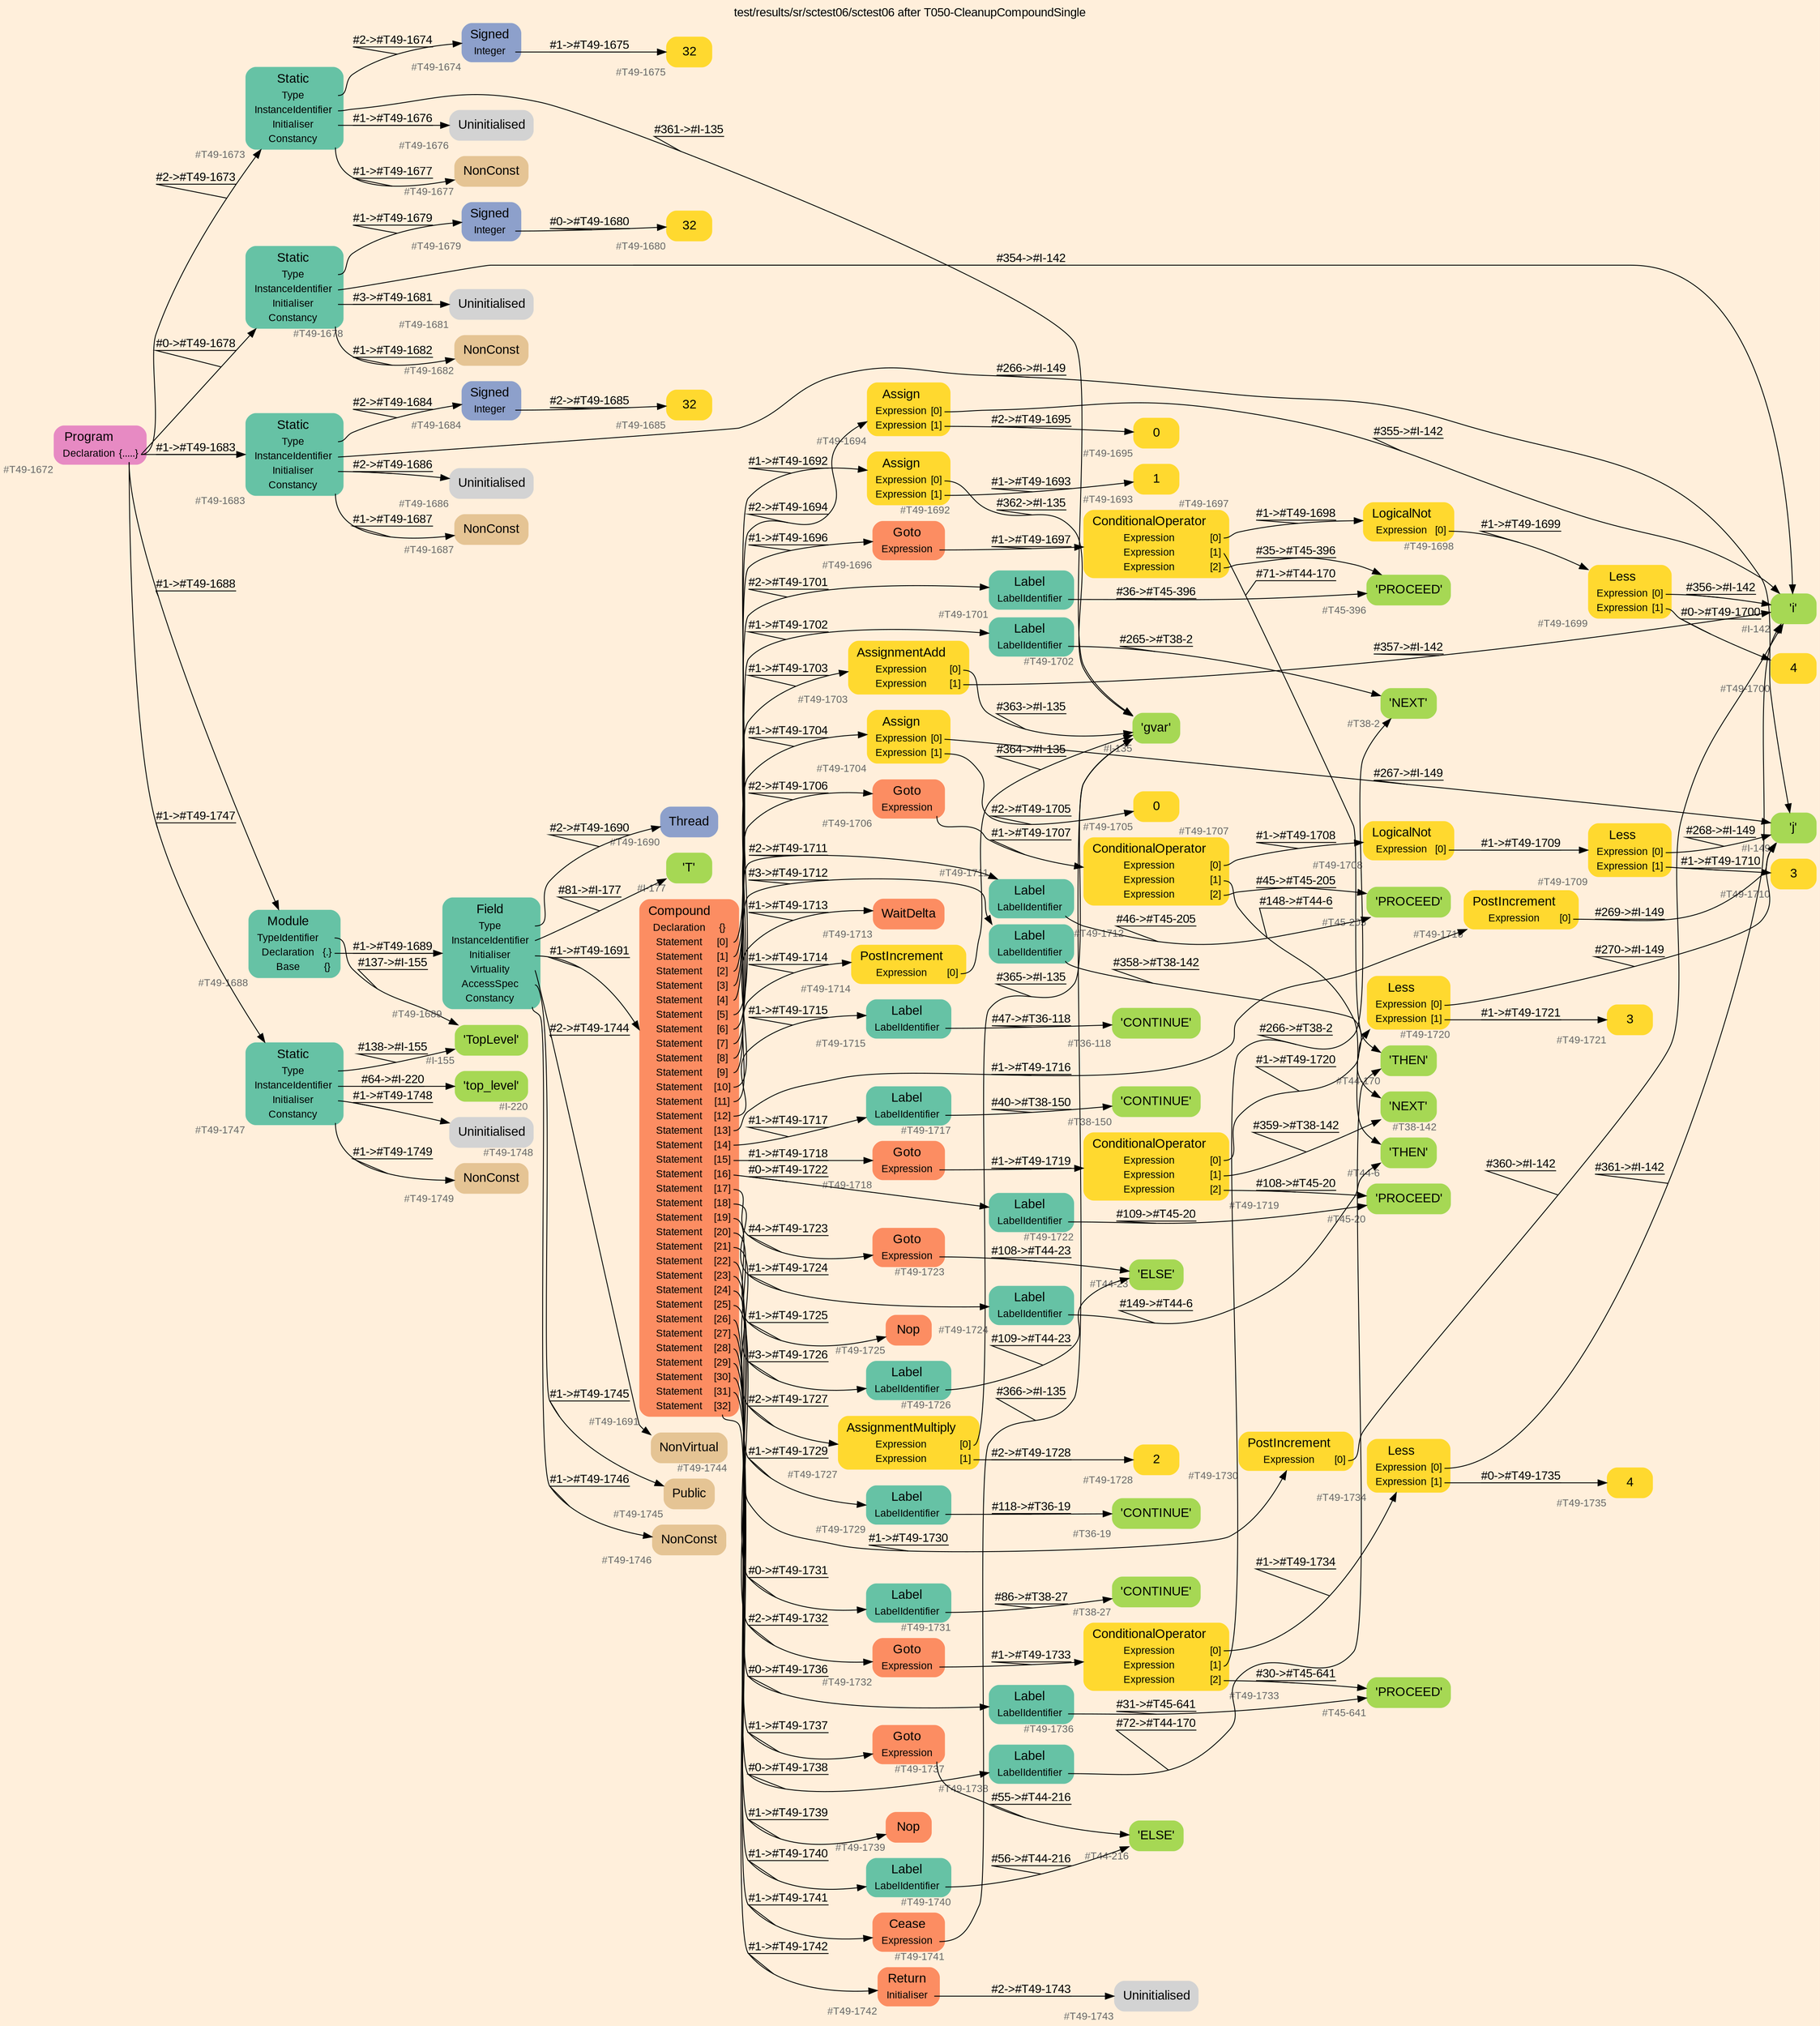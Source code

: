 digraph "test/results/sr/sctest06/sctest06 after T050-CleanupCompoundSingle" {
label = "test/results/sr/sctest06/sctest06 after T050-CleanupCompoundSingle"
labelloc = t
graph [
    rankdir = "LR"
    ranksep = 0.3
    bgcolor = antiquewhite1
    color = black
    fontcolor = black
    fontname = "Arial"
];
node [
    fontname = "Arial"
];
edge [
    fontname = "Arial"
];

// -------------------- node figure --------------------
// -------- block #T49-1672 ----------
"#T49-1672" [
    fillcolor = "/set28/4"
    xlabel = "#T49-1672"
    fontsize = "12"
    fontcolor = grey40
    shape = "plaintext"
    label = <<TABLE BORDER="0" CELLBORDER="0" CELLSPACING="0">
     <TR><TD><FONT COLOR="black" POINT-SIZE="15">Program</FONT></TD></TR>
     <TR><TD><FONT COLOR="black" POINT-SIZE="12">Declaration</FONT></TD><TD PORT="port0"><FONT COLOR="black" POINT-SIZE="12">{.....}</FONT></TD></TR>
    </TABLE>>
    style = "rounded,filled"
];

// -------- block #T49-1673 ----------
"#T49-1673" [
    fillcolor = "/set28/1"
    xlabel = "#T49-1673"
    fontsize = "12"
    fontcolor = grey40
    shape = "plaintext"
    label = <<TABLE BORDER="0" CELLBORDER="0" CELLSPACING="0">
     <TR><TD><FONT COLOR="black" POINT-SIZE="15">Static</FONT></TD></TR>
     <TR><TD><FONT COLOR="black" POINT-SIZE="12">Type</FONT></TD><TD PORT="port0"></TD></TR>
     <TR><TD><FONT COLOR="black" POINT-SIZE="12">InstanceIdentifier</FONT></TD><TD PORT="port1"></TD></TR>
     <TR><TD><FONT COLOR="black" POINT-SIZE="12">Initialiser</FONT></TD><TD PORT="port2"></TD></TR>
     <TR><TD><FONT COLOR="black" POINT-SIZE="12">Constancy</FONT></TD><TD PORT="port3"></TD></TR>
    </TABLE>>
    style = "rounded,filled"
];

// -------- block #T49-1674 ----------
"#T49-1674" [
    fillcolor = "/set28/3"
    xlabel = "#T49-1674"
    fontsize = "12"
    fontcolor = grey40
    shape = "plaintext"
    label = <<TABLE BORDER="0" CELLBORDER="0" CELLSPACING="0">
     <TR><TD><FONT COLOR="black" POINT-SIZE="15">Signed</FONT></TD></TR>
     <TR><TD><FONT COLOR="black" POINT-SIZE="12">Integer</FONT></TD><TD PORT="port0"></TD></TR>
    </TABLE>>
    style = "rounded,filled"
];

// -------- block #T49-1675 ----------
"#T49-1675" [
    fillcolor = "/set28/6"
    xlabel = "#T49-1675"
    fontsize = "12"
    fontcolor = grey40
    shape = "plaintext"
    label = <<TABLE BORDER="0" CELLBORDER="0" CELLSPACING="0">
     <TR><TD><FONT COLOR="black" POINT-SIZE="15">32</FONT></TD></TR>
    </TABLE>>
    style = "rounded,filled"
];

// -------- block #I-135 ----------
"#I-135" [
    fillcolor = "/set28/5"
    xlabel = "#I-135"
    fontsize = "12"
    fontcolor = grey40
    shape = "plaintext"
    label = <<TABLE BORDER="0" CELLBORDER="0" CELLSPACING="0">
     <TR><TD><FONT COLOR="black" POINT-SIZE="15">'gvar'</FONT></TD></TR>
    </TABLE>>
    style = "rounded,filled"
];

// -------- block #T49-1676 ----------
"#T49-1676" [
    xlabel = "#T49-1676"
    fontsize = "12"
    fontcolor = grey40
    shape = "plaintext"
    label = <<TABLE BORDER="0" CELLBORDER="0" CELLSPACING="0">
     <TR><TD><FONT COLOR="black" POINT-SIZE="15">Uninitialised</FONT></TD></TR>
    </TABLE>>
    style = "rounded,filled"
];

// -------- block #T49-1677 ----------
"#T49-1677" [
    fillcolor = "/set28/7"
    xlabel = "#T49-1677"
    fontsize = "12"
    fontcolor = grey40
    shape = "plaintext"
    label = <<TABLE BORDER="0" CELLBORDER="0" CELLSPACING="0">
     <TR><TD><FONT COLOR="black" POINT-SIZE="15">NonConst</FONT></TD></TR>
    </TABLE>>
    style = "rounded,filled"
];

// -------- block #T49-1678 ----------
"#T49-1678" [
    fillcolor = "/set28/1"
    xlabel = "#T49-1678"
    fontsize = "12"
    fontcolor = grey40
    shape = "plaintext"
    label = <<TABLE BORDER="0" CELLBORDER="0" CELLSPACING="0">
     <TR><TD><FONT COLOR="black" POINT-SIZE="15">Static</FONT></TD></TR>
     <TR><TD><FONT COLOR="black" POINT-SIZE="12">Type</FONT></TD><TD PORT="port0"></TD></TR>
     <TR><TD><FONT COLOR="black" POINT-SIZE="12">InstanceIdentifier</FONT></TD><TD PORT="port1"></TD></TR>
     <TR><TD><FONT COLOR="black" POINT-SIZE="12">Initialiser</FONT></TD><TD PORT="port2"></TD></TR>
     <TR><TD><FONT COLOR="black" POINT-SIZE="12">Constancy</FONT></TD><TD PORT="port3"></TD></TR>
    </TABLE>>
    style = "rounded,filled"
];

// -------- block #T49-1679 ----------
"#T49-1679" [
    fillcolor = "/set28/3"
    xlabel = "#T49-1679"
    fontsize = "12"
    fontcolor = grey40
    shape = "plaintext"
    label = <<TABLE BORDER="0" CELLBORDER="0" CELLSPACING="0">
     <TR><TD><FONT COLOR="black" POINT-SIZE="15">Signed</FONT></TD></TR>
     <TR><TD><FONT COLOR="black" POINT-SIZE="12">Integer</FONT></TD><TD PORT="port0"></TD></TR>
    </TABLE>>
    style = "rounded,filled"
];

// -------- block #T49-1680 ----------
"#T49-1680" [
    fillcolor = "/set28/6"
    xlabel = "#T49-1680"
    fontsize = "12"
    fontcolor = grey40
    shape = "plaintext"
    label = <<TABLE BORDER="0" CELLBORDER="0" CELLSPACING="0">
     <TR><TD><FONT COLOR="black" POINT-SIZE="15">32</FONT></TD></TR>
    </TABLE>>
    style = "rounded,filled"
];

// -------- block #I-142 ----------
"#I-142" [
    fillcolor = "/set28/5"
    xlabel = "#I-142"
    fontsize = "12"
    fontcolor = grey40
    shape = "plaintext"
    label = <<TABLE BORDER="0" CELLBORDER="0" CELLSPACING="0">
     <TR><TD><FONT COLOR="black" POINT-SIZE="15">'i'</FONT></TD></TR>
    </TABLE>>
    style = "rounded,filled"
];

// -------- block #T49-1681 ----------
"#T49-1681" [
    xlabel = "#T49-1681"
    fontsize = "12"
    fontcolor = grey40
    shape = "plaintext"
    label = <<TABLE BORDER="0" CELLBORDER="0" CELLSPACING="0">
     <TR><TD><FONT COLOR="black" POINT-SIZE="15">Uninitialised</FONT></TD></TR>
    </TABLE>>
    style = "rounded,filled"
];

// -------- block #T49-1682 ----------
"#T49-1682" [
    fillcolor = "/set28/7"
    xlabel = "#T49-1682"
    fontsize = "12"
    fontcolor = grey40
    shape = "plaintext"
    label = <<TABLE BORDER="0" CELLBORDER="0" CELLSPACING="0">
     <TR><TD><FONT COLOR="black" POINT-SIZE="15">NonConst</FONT></TD></TR>
    </TABLE>>
    style = "rounded,filled"
];

// -------- block #T49-1683 ----------
"#T49-1683" [
    fillcolor = "/set28/1"
    xlabel = "#T49-1683"
    fontsize = "12"
    fontcolor = grey40
    shape = "plaintext"
    label = <<TABLE BORDER="0" CELLBORDER="0" CELLSPACING="0">
     <TR><TD><FONT COLOR="black" POINT-SIZE="15">Static</FONT></TD></TR>
     <TR><TD><FONT COLOR="black" POINT-SIZE="12">Type</FONT></TD><TD PORT="port0"></TD></TR>
     <TR><TD><FONT COLOR="black" POINT-SIZE="12">InstanceIdentifier</FONT></TD><TD PORT="port1"></TD></TR>
     <TR><TD><FONT COLOR="black" POINT-SIZE="12">Initialiser</FONT></TD><TD PORT="port2"></TD></TR>
     <TR><TD><FONT COLOR="black" POINT-SIZE="12">Constancy</FONT></TD><TD PORT="port3"></TD></TR>
    </TABLE>>
    style = "rounded,filled"
];

// -------- block #T49-1684 ----------
"#T49-1684" [
    fillcolor = "/set28/3"
    xlabel = "#T49-1684"
    fontsize = "12"
    fontcolor = grey40
    shape = "plaintext"
    label = <<TABLE BORDER="0" CELLBORDER="0" CELLSPACING="0">
     <TR><TD><FONT COLOR="black" POINT-SIZE="15">Signed</FONT></TD></TR>
     <TR><TD><FONT COLOR="black" POINT-SIZE="12">Integer</FONT></TD><TD PORT="port0"></TD></TR>
    </TABLE>>
    style = "rounded,filled"
];

// -------- block #T49-1685 ----------
"#T49-1685" [
    fillcolor = "/set28/6"
    xlabel = "#T49-1685"
    fontsize = "12"
    fontcolor = grey40
    shape = "plaintext"
    label = <<TABLE BORDER="0" CELLBORDER="0" CELLSPACING="0">
     <TR><TD><FONT COLOR="black" POINT-SIZE="15">32</FONT></TD></TR>
    </TABLE>>
    style = "rounded,filled"
];

// -------- block #I-149 ----------
"#I-149" [
    fillcolor = "/set28/5"
    xlabel = "#I-149"
    fontsize = "12"
    fontcolor = grey40
    shape = "plaintext"
    label = <<TABLE BORDER="0" CELLBORDER="0" CELLSPACING="0">
     <TR><TD><FONT COLOR="black" POINT-SIZE="15">'j'</FONT></TD></TR>
    </TABLE>>
    style = "rounded,filled"
];

// -------- block #T49-1686 ----------
"#T49-1686" [
    xlabel = "#T49-1686"
    fontsize = "12"
    fontcolor = grey40
    shape = "plaintext"
    label = <<TABLE BORDER="0" CELLBORDER="0" CELLSPACING="0">
     <TR><TD><FONT COLOR="black" POINT-SIZE="15">Uninitialised</FONT></TD></TR>
    </TABLE>>
    style = "rounded,filled"
];

// -------- block #T49-1687 ----------
"#T49-1687" [
    fillcolor = "/set28/7"
    xlabel = "#T49-1687"
    fontsize = "12"
    fontcolor = grey40
    shape = "plaintext"
    label = <<TABLE BORDER="0" CELLBORDER="0" CELLSPACING="0">
     <TR><TD><FONT COLOR="black" POINT-SIZE="15">NonConst</FONT></TD></TR>
    </TABLE>>
    style = "rounded,filled"
];

// -------- block #T49-1688 ----------
"#T49-1688" [
    fillcolor = "/set28/1"
    xlabel = "#T49-1688"
    fontsize = "12"
    fontcolor = grey40
    shape = "plaintext"
    label = <<TABLE BORDER="0" CELLBORDER="0" CELLSPACING="0">
     <TR><TD><FONT COLOR="black" POINT-SIZE="15">Module</FONT></TD></TR>
     <TR><TD><FONT COLOR="black" POINT-SIZE="12">TypeIdentifier</FONT></TD><TD PORT="port0"></TD></TR>
     <TR><TD><FONT COLOR="black" POINT-SIZE="12">Declaration</FONT></TD><TD PORT="port1"><FONT COLOR="black" POINT-SIZE="12">{.}</FONT></TD></TR>
     <TR><TD><FONT COLOR="black" POINT-SIZE="12">Base</FONT></TD><TD PORT="port2"><FONT COLOR="black" POINT-SIZE="12">{}</FONT></TD></TR>
    </TABLE>>
    style = "rounded,filled"
];

// -------- block #I-155 ----------
"#I-155" [
    fillcolor = "/set28/5"
    xlabel = "#I-155"
    fontsize = "12"
    fontcolor = grey40
    shape = "plaintext"
    label = <<TABLE BORDER="0" CELLBORDER="0" CELLSPACING="0">
     <TR><TD><FONT COLOR="black" POINT-SIZE="15">'TopLevel'</FONT></TD></TR>
    </TABLE>>
    style = "rounded,filled"
];

// -------- block #T49-1689 ----------
"#T49-1689" [
    fillcolor = "/set28/1"
    xlabel = "#T49-1689"
    fontsize = "12"
    fontcolor = grey40
    shape = "plaintext"
    label = <<TABLE BORDER="0" CELLBORDER="0" CELLSPACING="0">
     <TR><TD><FONT COLOR="black" POINT-SIZE="15">Field</FONT></TD></TR>
     <TR><TD><FONT COLOR="black" POINT-SIZE="12">Type</FONT></TD><TD PORT="port0"></TD></TR>
     <TR><TD><FONT COLOR="black" POINT-SIZE="12">InstanceIdentifier</FONT></TD><TD PORT="port1"></TD></TR>
     <TR><TD><FONT COLOR="black" POINT-SIZE="12">Initialiser</FONT></TD><TD PORT="port2"></TD></TR>
     <TR><TD><FONT COLOR="black" POINT-SIZE="12">Virtuality</FONT></TD><TD PORT="port3"></TD></TR>
     <TR><TD><FONT COLOR="black" POINT-SIZE="12">AccessSpec</FONT></TD><TD PORT="port4"></TD></TR>
     <TR><TD><FONT COLOR="black" POINT-SIZE="12">Constancy</FONT></TD><TD PORT="port5"></TD></TR>
    </TABLE>>
    style = "rounded,filled"
];

// -------- block #T49-1690 ----------
"#T49-1690" [
    fillcolor = "/set28/3"
    xlabel = "#T49-1690"
    fontsize = "12"
    fontcolor = grey40
    shape = "plaintext"
    label = <<TABLE BORDER="0" CELLBORDER="0" CELLSPACING="0">
     <TR><TD><FONT COLOR="black" POINT-SIZE="15">Thread</FONT></TD></TR>
    </TABLE>>
    style = "rounded,filled"
];

// -------- block #I-177 ----------
"#I-177" [
    fillcolor = "/set28/5"
    xlabel = "#I-177"
    fontsize = "12"
    fontcolor = grey40
    shape = "plaintext"
    label = <<TABLE BORDER="0" CELLBORDER="0" CELLSPACING="0">
     <TR><TD><FONT COLOR="black" POINT-SIZE="15">'T'</FONT></TD></TR>
    </TABLE>>
    style = "rounded,filled"
];

// -------- block #T49-1691 ----------
"#T49-1691" [
    fillcolor = "/set28/2"
    xlabel = "#T49-1691"
    fontsize = "12"
    fontcolor = grey40
    shape = "plaintext"
    label = <<TABLE BORDER="0" CELLBORDER="0" CELLSPACING="0">
     <TR><TD><FONT COLOR="black" POINT-SIZE="15">Compound</FONT></TD></TR>
     <TR><TD><FONT COLOR="black" POINT-SIZE="12">Declaration</FONT></TD><TD PORT="port0"><FONT COLOR="black" POINT-SIZE="12">{}</FONT></TD></TR>
     <TR><TD><FONT COLOR="black" POINT-SIZE="12">Statement</FONT></TD><TD PORT="port1"><FONT COLOR="black" POINT-SIZE="12">[0]</FONT></TD></TR>
     <TR><TD><FONT COLOR="black" POINT-SIZE="12">Statement</FONT></TD><TD PORT="port2"><FONT COLOR="black" POINT-SIZE="12">[1]</FONT></TD></TR>
     <TR><TD><FONT COLOR="black" POINT-SIZE="12">Statement</FONT></TD><TD PORT="port3"><FONT COLOR="black" POINT-SIZE="12">[2]</FONT></TD></TR>
     <TR><TD><FONT COLOR="black" POINT-SIZE="12">Statement</FONT></TD><TD PORT="port4"><FONT COLOR="black" POINT-SIZE="12">[3]</FONT></TD></TR>
     <TR><TD><FONT COLOR="black" POINT-SIZE="12">Statement</FONT></TD><TD PORT="port5"><FONT COLOR="black" POINT-SIZE="12">[4]</FONT></TD></TR>
     <TR><TD><FONT COLOR="black" POINT-SIZE="12">Statement</FONT></TD><TD PORT="port6"><FONT COLOR="black" POINT-SIZE="12">[5]</FONT></TD></TR>
     <TR><TD><FONT COLOR="black" POINT-SIZE="12">Statement</FONT></TD><TD PORT="port7"><FONT COLOR="black" POINT-SIZE="12">[6]</FONT></TD></TR>
     <TR><TD><FONT COLOR="black" POINT-SIZE="12">Statement</FONT></TD><TD PORT="port8"><FONT COLOR="black" POINT-SIZE="12">[7]</FONT></TD></TR>
     <TR><TD><FONT COLOR="black" POINT-SIZE="12">Statement</FONT></TD><TD PORT="port9"><FONT COLOR="black" POINT-SIZE="12">[8]</FONT></TD></TR>
     <TR><TD><FONT COLOR="black" POINT-SIZE="12">Statement</FONT></TD><TD PORT="port10"><FONT COLOR="black" POINT-SIZE="12">[9]</FONT></TD></TR>
     <TR><TD><FONT COLOR="black" POINT-SIZE="12">Statement</FONT></TD><TD PORT="port11"><FONT COLOR="black" POINT-SIZE="12">[10]</FONT></TD></TR>
     <TR><TD><FONT COLOR="black" POINT-SIZE="12">Statement</FONT></TD><TD PORT="port12"><FONT COLOR="black" POINT-SIZE="12">[11]</FONT></TD></TR>
     <TR><TD><FONT COLOR="black" POINT-SIZE="12">Statement</FONT></TD><TD PORT="port13"><FONT COLOR="black" POINT-SIZE="12">[12]</FONT></TD></TR>
     <TR><TD><FONT COLOR="black" POINT-SIZE="12">Statement</FONT></TD><TD PORT="port14"><FONT COLOR="black" POINT-SIZE="12">[13]</FONT></TD></TR>
     <TR><TD><FONT COLOR="black" POINT-SIZE="12">Statement</FONT></TD><TD PORT="port15"><FONT COLOR="black" POINT-SIZE="12">[14]</FONT></TD></TR>
     <TR><TD><FONT COLOR="black" POINT-SIZE="12">Statement</FONT></TD><TD PORT="port16"><FONT COLOR="black" POINT-SIZE="12">[15]</FONT></TD></TR>
     <TR><TD><FONT COLOR="black" POINT-SIZE="12">Statement</FONT></TD><TD PORT="port17"><FONT COLOR="black" POINT-SIZE="12">[16]</FONT></TD></TR>
     <TR><TD><FONT COLOR="black" POINT-SIZE="12">Statement</FONT></TD><TD PORT="port18"><FONT COLOR="black" POINT-SIZE="12">[17]</FONT></TD></TR>
     <TR><TD><FONT COLOR="black" POINT-SIZE="12">Statement</FONT></TD><TD PORT="port19"><FONT COLOR="black" POINT-SIZE="12">[18]</FONT></TD></TR>
     <TR><TD><FONT COLOR="black" POINT-SIZE="12">Statement</FONT></TD><TD PORT="port20"><FONT COLOR="black" POINT-SIZE="12">[19]</FONT></TD></TR>
     <TR><TD><FONT COLOR="black" POINT-SIZE="12">Statement</FONT></TD><TD PORT="port21"><FONT COLOR="black" POINT-SIZE="12">[20]</FONT></TD></TR>
     <TR><TD><FONT COLOR="black" POINT-SIZE="12">Statement</FONT></TD><TD PORT="port22"><FONT COLOR="black" POINT-SIZE="12">[21]</FONT></TD></TR>
     <TR><TD><FONT COLOR="black" POINT-SIZE="12">Statement</FONT></TD><TD PORT="port23"><FONT COLOR="black" POINT-SIZE="12">[22]</FONT></TD></TR>
     <TR><TD><FONT COLOR="black" POINT-SIZE="12">Statement</FONT></TD><TD PORT="port24"><FONT COLOR="black" POINT-SIZE="12">[23]</FONT></TD></TR>
     <TR><TD><FONT COLOR="black" POINT-SIZE="12">Statement</FONT></TD><TD PORT="port25"><FONT COLOR="black" POINT-SIZE="12">[24]</FONT></TD></TR>
     <TR><TD><FONT COLOR="black" POINT-SIZE="12">Statement</FONT></TD><TD PORT="port26"><FONT COLOR="black" POINT-SIZE="12">[25]</FONT></TD></TR>
     <TR><TD><FONT COLOR="black" POINT-SIZE="12">Statement</FONT></TD><TD PORT="port27"><FONT COLOR="black" POINT-SIZE="12">[26]</FONT></TD></TR>
     <TR><TD><FONT COLOR="black" POINT-SIZE="12">Statement</FONT></TD><TD PORT="port28"><FONT COLOR="black" POINT-SIZE="12">[27]</FONT></TD></TR>
     <TR><TD><FONT COLOR="black" POINT-SIZE="12">Statement</FONT></TD><TD PORT="port29"><FONT COLOR="black" POINT-SIZE="12">[28]</FONT></TD></TR>
     <TR><TD><FONT COLOR="black" POINT-SIZE="12">Statement</FONT></TD><TD PORT="port30"><FONT COLOR="black" POINT-SIZE="12">[29]</FONT></TD></TR>
     <TR><TD><FONT COLOR="black" POINT-SIZE="12">Statement</FONT></TD><TD PORT="port31"><FONT COLOR="black" POINT-SIZE="12">[30]</FONT></TD></TR>
     <TR><TD><FONT COLOR="black" POINT-SIZE="12">Statement</FONT></TD><TD PORT="port32"><FONT COLOR="black" POINT-SIZE="12">[31]</FONT></TD></TR>
     <TR><TD><FONT COLOR="black" POINT-SIZE="12">Statement</FONT></TD><TD PORT="port33"><FONT COLOR="black" POINT-SIZE="12">[32]</FONT></TD></TR>
    </TABLE>>
    style = "rounded,filled"
];

// -------- block #T49-1692 ----------
"#T49-1692" [
    fillcolor = "/set28/6"
    xlabel = "#T49-1692"
    fontsize = "12"
    fontcolor = grey40
    shape = "plaintext"
    label = <<TABLE BORDER="0" CELLBORDER="0" CELLSPACING="0">
     <TR><TD><FONT COLOR="black" POINT-SIZE="15">Assign</FONT></TD></TR>
     <TR><TD><FONT COLOR="black" POINT-SIZE="12">Expression</FONT></TD><TD PORT="port0"><FONT COLOR="black" POINT-SIZE="12">[0]</FONT></TD></TR>
     <TR><TD><FONT COLOR="black" POINT-SIZE="12">Expression</FONT></TD><TD PORT="port1"><FONT COLOR="black" POINT-SIZE="12">[1]</FONT></TD></TR>
    </TABLE>>
    style = "rounded,filled"
];

// -------- block #T49-1693 ----------
"#T49-1693" [
    fillcolor = "/set28/6"
    xlabel = "#T49-1693"
    fontsize = "12"
    fontcolor = grey40
    shape = "plaintext"
    label = <<TABLE BORDER="0" CELLBORDER="0" CELLSPACING="0">
     <TR><TD><FONT COLOR="black" POINT-SIZE="15">1</FONT></TD></TR>
    </TABLE>>
    style = "rounded,filled"
];

// -------- block #T49-1694 ----------
"#T49-1694" [
    fillcolor = "/set28/6"
    xlabel = "#T49-1694"
    fontsize = "12"
    fontcolor = grey40
    shape = "plaintext"
    label = <<TABLE BORDER="0" CELLBORDER="0" CELLSPACING="0">
     <TR><TD><FONT COLOR="black" POINT-SIZE="15">Assign</FONT></TD></TR>
     <TR><TD><FONT COLOR="black" POINT-SIZE="12">Expression</FONT></TD><TD PORT="port0"><FONT COLOR="black" POINT-SIZE="12">[0]</FONT></TD></TR>
     <TR><TD><FONT COLOR="black" POINT-SIZE="12">Expression</FONT></TD><TD PORT="port1"><FONT COLOR="black" POINT-SIZE="12">[1]</FONT></TD></TR>
    </TABLE>>
    style = "rounded,filled"
];

// -------- block #T49-1695 ----------
"#T49-1695" [
    fillcolor = "/set28/6"
    xlabel = "#T49-1695"
    fontsize = "12"
    fontcolor = grey40
    shape = "plaintext"
    label = <<TABLE BORDER="0" CELLBORDER="0" CELLSPACING="0">
     <TR><TD><FONT COLOR="black" POINT-SIZE="15">0</FONT></TD></TR>
    </TABLE>>
    style = "rounded,filled"
];

// -------- block #T49-1696 ----------
"#T49-1696" [
    fillcolor = "/set28/2"
    xlabel = "#T49-1696"
    fontsize = "12"
    fontcolor = grey40
    shape = "plaintext"
    label = <<TABLE BORDER="0" CELLBORDER="0" CELLSPACING="0">
     <TR><TD><FONT COLOR="black" POINT-SIZE="15">Goto</FONT></TD></TR>
     <TR><TD><FONT COLOR="black" POINT-SIZE="12">Expression</FONT></TD><TD PORT="port0"></TD></TR>
    </TABLE>>
    style = "rounded,filled"
];

// -------- block #T49-1697 ----------
"#T49-1697" [
    fillcolor = "/set28/6"
    xlabel = "#T49-1697"
    fontsize = "12"
    fontcolor = grey40
    shape = "plaintext"
    label = <<TABLE BORDER="0" CELLBORDER="0" CELLSPACING="0">
     <TR><TD><FONT COLOR="black" POINT-SIZE="15">ConditionalOperator</FONT></TD></TR>
     <TR><TD><FONT COLOR="black" POINT-SIZE="12">Expression</FONT></TD><TD PORT="port0"><FONT COLOR="black" POINT-SIZE="12">[0]</FONT></TD></TR>
     <TR><TD><FONT COLOR="black" POINT-SIZE="12">Expression</FONT></TD><TD PORT="port1"><FONT COLOR="black" POINT-SIZE="12">[1]</FONT></TD></TR>
     <TR><TD><FONT COLOR="black" POINT-SIZE="12">Expression</FONT></TD><TD PORT="port2"><FONT COLOR="black" POINT-SIZE="12">[2]</FONT></TD></TR>
    </TABLE>>
    style = "rounded,filled"
];

// -------- block #T49-1698 ----------
"#T49-1698" [
    fillcolor = "/set28/6"
    xlabel = "#T49-1698"
    fontsize = "12"
    fontcolor = grey40
    shape = "plaintext"
    label = <<TABLE BORDER="0" CELLBORDER="0" CELLSPACING="0">
     <TR><TD><FONT COLOR="black" POINT-SIZE="15">LogicalNot</FONT></TD></TR>
     <TR><TD><FONT COLOR="black" POINT-SIZE="12">Expression</FONT></TD><TD PORT="port0"><FONT COLOR="black" POINT-SIZE="12">[0]</FONT></TD></TR>
    </TABLE>>
    style = "rounded,filled"
];

// -------- block #T49-1699 ----------
"#T49-1699" [
    fillcolor = "/set28/6"
    xlabel = "#T49-1699"
    fontsize = "12"
    fontcolor = grey40
    shape = "plaintext"
    label = <<TABLE BORDER="0" CELLBORDER="0" CELLSPACING="0">
     <TR><TD><FONT COLOR="black" POINT-SIZE="15">Less</FONT></TD></TR>
     <TR><TD><FONT COLOR="black" POINT-SIZE="12">Expression</FONT></TD><TD PORT="port0"><FONT COLOR="black" POINT-SIZE="12">[0]</FONT></TD></TR>
     <TR><TD><FONT COLOR="black" POINT-SIZE="12">Expression</FONT></TD><TD PORT="port1"><FONT COLOR="black" POINT-SIZE="12">[1]</FONT></TD></TR>
    </TABLE>>
    style = "rounded,filled"
];

// -------- block #T49-1700 ----------
"#T49-1700" [
    fillcolor = "/set28/6"
    xlabel = "#T49-1700"
    fontsize = "12"
    fontcolor = grey40
    shape = "plaintext"
    label = <<TABLE BORDER="0" CELLBORDER="0" CELLSPACING="0">
     <TR><TD><FONT COLOR="black" POINT-SIZE="15">4</FONT></TD></TR>
    </TABLE>>
    style = "rounded,filled"
];

// -------- block #T44-170 ----------
"#T44-170" [
    fillcolor = "/set28/5"
    xlabel = "#T44-170"
    fontsize = "12"
    fontcolor = grey40
    shape = "plaintext"
    label = <<TABLE BORDER="0" CELLBORDER="0" CELLSPACING="0">
     <TR><TD><FONT COLOR="black" POINT-SIZE="15">'THEN'</FONT></TD></TR>
    </TABLE>>
    style = "rounded,filled"
];

// -------- block #T45-396 ----------
"#T45-396" [
    fillcolor = "/set28/5"
    xlabel = "#T45-396"
    fontsize = "12"
    fontcolor = grey40
    shape = "plaintext"
    label = <<TABLE BORDER="0" CELLBORDER="0" CELLSPACING="0">
     <TR><TD><FONT COLOR="black" POINT-SIZE="15">'PROCEED'</FONT></TD></TR>
    </TABLE>>
    style = "rounded,filled"
];

// -------- block #T49-1701 ----------
"#T49-1701" [
    fillcolor = "/set28/1"
    xlabel = "#T49-1701"
    fontsize = "12"
    fontcolor = grey40
    shape = "plaintext"
    label = <<TABLE BORDER="0" CELLBORDER="0" CELLSPACING="0">
     <TR><TD><FONT COLOR="black" POINT-SIZE="15">Label</FONT></TD></TR>
     <TR><TD><FONT COLOR="black" POINT-SIZE="12">LabelIdentifier</FONT></TD><TD PORT="port0"></TD></TR>
    </TABLE>>
    style = "rounded,filled"
];

// -------- block #T49-1702 ----------
"#T49-1702" [
    fillcolor = "/set28/1"
    xlabel = "#T49-1702"
    fontsize = "12"
    fontcolor = grey40
    shape = "plaintext"
    label = <<TABLE BORDER="0" CELLBORDER="0" CELLSPACING="0">
     <TR><TD><FONT COLOR="black" POINT-SIZE="15">Label</FONT></TD></TR>
     <TR><TD><FONT COLOR="black" POINT-SIZE="12">LabelIdentifier</FONT></TD><TD PORT="port0"></TD></TR>
    </TABLE>>
    style = "rounded,filled"
];

// -------- block #T38-2 ----------
"#T38-2" [
    fillcolor = "/set28/5"
    xlabel = "#T38-2"
    fontsize = "12"
    fontcolor = grey40
    shape = "plaintext"
    label = <<TABLE BORDER="0" CELLBORDER="0" CELLSPACING="0">
     <TR><TD><FONT COLOR="black" POINT-SIZE="15">'NEXT'</FONT></TD></TR>
    </TABLE>>
    style = "rounded,filled"
];

// -------- block #T49-1703 ----------
"#T49-1703" [
    fillcolor = "/set28/6"
    xlabel = "#T49-1703"
    fontsize = "12"
    fontcolor = grey40
    shape = "plaintext"
    label = <<TABLE BORDER="0" CELLBORDER="0" CELLSPACING="0">
     <TR><TD><FONT COLOR="black" POINT-SIZE="15">AssignmentAdd</FONT></TD></TR>
     <TR><TD><FONT COLOR="black" POINT-SIZE="12">Expression</FONT></TD><TD PORT="port0"><FONT COLOR="black" POINT-SIZE="12">[0]</FONT></TD></TR>
     <TR><TD><FONT COLOR="black" POINT-SIZE="12">Expression</FONT></TD><TD PORT="port1"><FONT COLOR="black" POINT-SIZE="12">[1]</FONT></TD></TR>
    </TABLE>>
    style = "rounded,filled"
];

// -------- block #T49-1704 ----------
"#T49-1704" [
    fillcolor = "/set28/6"
    xlabel = "#T49-1704"
    fontsize = "12"
    fontcolor = grey40
    shape = "plaintext"
    label = <<TABLE BORDER="0" CELLBORDER="0" CELLSPACING="0">
     <TR><TD><FONT COLOR="black" POINT-SIZE="15">Assign</FONT></TD></TR>
     <TR><TD><FONT COLOR="black" POINT-SIZE="12">Expression</FONT></TD><TD PORT="port0"><FONT COLOR="black" POINT-SIZE="12">[0]</FONT></TD></TR>
     <TR><TD><FONT COLOR="black" POINT-SIZE="12">Expression</FONT></TD><TD PORT="port1"><FONT COLOR="black" POINT-SIZE="12">[1]</FONT></TD></TR>
    </TABLE>>
    style = "rounded,filled"
];

// -------- block #T49-1705 ----------
"#T49-1705" [
    fillcolor = "/set28/6"
    xlabel = "#T49-1705"
    fontsize = "12"
    fontcolor = grey40
    shape = "plaintext"
    label = <<TABLE BORDER="0" CELLBORDER="0" CELLSPACING="0">
     <TR><TD><FONT COLOR="black" POINT-SIZE="15">0</FONT></TD></TR>
    </TABLE>>
    style = "rounded,filled"
];

// -------- block #T49-1706 ----------
"#T49-1706" [
    fillcolor = "/set28/2"
    xlabel = "#T49-1706"
    fontsize = "12"
    fontcolor = grey40
    shape = "plaintext"
    label = <<TABLE BORDER="0" CELLBORDER="0" CELLSPACING="0">
     <TR><TD><FONT COLOR="black" POINT-SIZE="15">Goto</FONT></TD></TR>
     <TR><TD><FONT COLOR="black" POINT-SIZE="12">Expression</FONT></TD><TD PORT="port0"></TD></TR>
    </TABLE>>
    style = "rounded,filled"
];

// -------- block #T49-1707 ----------
"#T49-1707" [
    fillcolor = "/set28/6"
    xlabel = "#T49-1707"
    fontsize = "12"
    fontcolor = grey40
    shape = "plaintext"
    label = <<TABLE BORDER="0" CELLBORDER="0" CELLSPACING="0">
     <TR><TD><FONT COLOR="black" POINT-SIZE="15">ConditionalOperator</FONT></TD></TR>
     <TR><TD><FONT COLOR="black" POINT-SIZE="12">Expression</FONT></TD><TD PORT="port0"><FONT COLOR="black" POINT-SIZE="12">[0]</FONT></TD></TR>
     <TR><TD><FONT COLOR="black" POINT-SIZE="12">Expression</FONT></TD><TD PORT="port1"><FONT COLOR="black" POINT-SIZE="12">[1]</FONT></TD></TR>
     <TR><TD><FONT COLOR="black" POINT-SIZE="12">Expression</FONT></TD><TD PORT="port2"><FONT COLOR="black" POINT-SIZE="12">[2]</FONT></TD></TR>
    </TABLE>>
    style = "rounded,filled"
];

// -------- block #T49-1708 ----------
"#T49-1708" [
    fillcolor = "/set28/6"
    xlabel = "#T49-1708"
    fontsize = "12"
    fontcolor = grey40
    shape = "plaintext"
    label = <<TABLE BORDER="0" CELLBORDER="0" CELLSPACING="0">
     <TR><TD><FONT COLOR="black" POINT-SIZE="15">LogicalNot</FONT></TD></TR>
     <TR><TD><FONT COLOR="black" POINT-SIZE="12">Expression</FONT></TD><TD PORT="port0"><FONT COLOR="black" POINT-SIZE="12">[0]</FONT></TD></TR>
    </TABLE>>
    style = "rounded,filled"
];

// -------- block #T49-1709 ----------
"#T49-1709" [
    fillcolor = "/set28/6"
    xlabel = "#T49-1709"
    fontsize = "12"
    fontcolor = grey40
    shape = "plaintext"
    label = <<TABLE BORDER="0" CELLBORDER="0" CELLSPACING="0">
     <TR><TD><FONT COLOR="black" POINT-SIZE="15">Less</FONT></TD></TR>
     <TR><TD><FONT COLOR="black" POINT-SIZE="12">Expression</FONT></TD><TD PORT="port0"><FONT COLOR="black" POINT-SIZE="12">[0]</FONT></TD></TR>
     <TR><TD><FONT COLOR="black" POINT-SIZE="12">Expression</FONT></TD><TD PORT="port1"><FONT COLOR="black" POINT-SIZE="12">[1]</FONT></TD></TR>
    </TABLE>>
    style = "rounded,filled"
];

// -------- block #T49-1710 ----------
"#T49-1710" [
    fillcolor = "/set28/6"
    xlabel = "#T49-1710"
    fontsize = "12"
    fontcolor = grey40
    shape = "plaintext"
    label = <<TABLE BORDER="0" CELLBORDER="0" CELLSPACING="0">
     <TR><TD><FONT COLOR="black" POINT-SIZE="15">3</FONT></TD></TR>
    </TABLE>>
    style = "rounded,filled"
];

// -------- block #T44-6 ----------
"#T44-6" [
    fillcolor = "/set28/5"
    xlabel = "#T44-6"
    fontsize = "12"
    fontcolor = grey40
    shape = "plaintext"
    label = <<TABLE BORDER="0" CELLBORDER="0" CELLSPACING="0">
     <TR><TD><FONT COLOR="black" POINT-SIZE="15">'THEN'</FONT></TD></TR>
    </TABLE>>
    style = "rounded,filled"
];

// -------- block #T45-205 ----------
"#T45-205" [
    fillcolor = "/set28/5"
    xlabel = "#T45-205"
    fontsize = "12"
    fontcolor = grey40
    shape = "plaintext"
    label = <<TABLE BORDER="0" CELLBORDER="0" CELLSPACING="0">
     <TR><TD><FONT COLOR="black" POINT-SIZE="15">'PROCEED'</FONT></TD></TR>
    </TABLE>>
    style = "rounded,filled"
];

// -------- block #T49-1711 ----------
"#T49-1711" [
    fillcolor = "/set28/1"
    xlabel = "#T49-1711"
    fontsize = "12"
    fontcolor = grey40
    shape = "plaintext"
    label = <<TABLE BORDER="0" CELLBORDER="0" CELLSPACING="0">
     <TR><TD><FONT COLOR="black" POINT-SIZE="15">Label</FONT></TD></TR>
     <TR><TD><FONT COLOR="black" POINT-SIZE="12">LabelIdentifier</FONT></TD><TD PORT="port0"></TD></TR>
    </TABLE>>
    style = "rounded,filled"
];

// -------- block #T49-1712 ----------
"#T49-1712" [
    fillcolor = "/set28/1"
    xlabel = "#T49-1712"
    fontsize = "12"
    fontcolor = grey40
    shape = "plaintext"
    label = <<TABLE BORDER="0" CELLBORDER="0" CELLSPACING="0">
     <TR><TD><FONT COLOR="black" POINT-SIZE="15">Label</FONT></TD></TR>
     <TR><TD><FONT COLOR="black" POINT-SIZE="12">LabelIdentifier</FONT></TD><TD PORT="port0"></TD></TR>
    </TABLE>>
    style = "rounded,filled"
];

// -------- block #T38-142 ----------
"#T38-142" [
    fillcolor = "/set28/5"
    xlabel = "#T38-142"
    fontsize = "12"
    fontcolor = grey40
    shape = "plaintext"
    label = <<TABLE BORDER="0" CELLBORDER="0" CELLSPACING="0">
     <TR><TD><FONT COLOR="black" POINT-SIZE="15">'NEXT'</FONT></TD></TR>
    </TABLE>>
    style = "rounded,filled"
];

// -------- block #T49-1713 ----------
"#T49-1713" [
    fillcolor = "/set28/2"
    xlabel = "#T49-1713"
    fontsize = "12"
    fontcolor = grey40
    shape = "plaintext"
    label = <<TABLE BORDER="0" CELLBORDER="0" CELLSPACING="0">
     <TR><TD><FONT COLOR="black" POINT-SIZE="15">WaitDelta</FONT></TD></TR>
    </TABLE>>
    style = "rounded,filled"
];

// -------- block #T49-1714 ----------
"#T49-1714" [
    fillcolor = "/set28/6"
    xlabel = "#T49-1714"
    fontsize = "12"
    fontcolor = grey40
    shape = "plaintext"
    label = <<TABLE BORDER="0" CELLBORDER="0" CELLSPACING="0">
     <TR><TD><FONT COLOR="black" POINT-SIZE="15">PostIncrement</FONT></TD></TR>
     <TR><TD><FONT COLOR="black" POINT-SIZE="12">Expression</FONT></TD><TD PORT="port0"><FONT COLOR="black" POINT-SIZE="12">[0]</FONT></TD></TR>
    </TABLE>>
    style = "rounded,filled"
];

// -------- block #T49-1715 ----------
"#T49-1715" [
    fillcolor = "/set28/1"
    xlabel = "#T49-1715"
    fontsize = "12"
    fontcolor = grey40
    shape = "plaintext"
    label = <<TABLE BORDER="0" CELLBORDER="0" CELLSPACING="0">
     <TR><TD><FONT COLOR="black" POINT-SIZE="15">Label</FONT></TD></TR>
     <TR><TD><FONT COLOR="black" POINT-SIZE="12">LabelIdentifier</FONT></TD><TD PORT="port0"></TD></TR>
    </TABLE>>
    style = "rounded,filled"
];

// -------- block #T36-118 ----------
"#T36-118" [
    fillcolor = "/set28/5"
    xlabel = "#T36-118"
    fontsize = "12"
    fontcolor = grey40
    shape = "plaintext"
    label = <<TABLE BORDER="0" CELLBORDER="0" CELLSPACING="0">
     <TR><TD><FONT COLOR="black" POINT-SIZE="15">'CONTINUE'</FONT></TD></TR>
    </TABLE>>
    style = "rounded,filled"
];

// -------- block #T49-1716 ----------
"#T49-1716" [
    fillcolor = "/set28/6"
    xlabel = "#T49-1716"
    fontsize = "12"
    fontcolor = grey40
    shape = "plaintext"
    label = <<TABLE BORDER="0" CELLBORDER="0" CELLSPACING="0">
     <TR><TD><FONT COLOR="black" POINT-SIZE="15">PostIncrement</FONT></TD></TR>
     <TR><TD><FONT COLOR="black" POINT-SIZE="12">Expression</FONT></TD><TD PORT="port0"><FONT COLOR="black" POINT-SIZE="12">[0]</FONT></TD></TR>
    </TABLE>>
    style = "rounded,filled"
];

// -------- block #T49-1717 ----------
"#T49-1717" [
    fillcolor = "/set28/1"
    xlabel = "#T49-1717"
    fontsize = "12"
    fontcolor = grey40
    shape = "plaintext"
    label = <<TABLE BORDER="0" CELLBORDER="0" CELLSPACING="0">
     <TR><TD><FONT COLOR="black" POINT-SIZE="15">Label</FONT></TD></TR>
     <TR><TD><FONT COLOR="black" POINT-SIZE="12">LabelIdentifier</FONT></TD><TD PORT="port0"></TD></TR>
    </TABLE>>
    style = "rounded,filled"
];

// -------- block #T38-150 ----------
"#T38-150" [
    fillcolor = "/set28/5"
    xlabel = "#T38-150"
    fontsize = "12"
    fontcolor = grey40
    shape = "plaintext"
    label = <<TABLE BORDER="0" CELLBORDER="0" CELLSPACING="0">
     <TR><TD><FONT COLOR="black" POINT-SIZE="15">'CONTINUE'</FONT></TD></TR>
    </TABLE>>
    style = "rounded,filled"
];

// -------- block #T49-1718 ----------
"#T49-1718" [
    fillcolor = "/set28/2"
    xlabel = "#T49-1718"
    fontsize = "12"
    fontcolor = grey40
    shape = "plaintext"
    label = <<TABLE BORDER="0" CELLBORDER="0" CELLSPACING="0">
     <TR><TD><FONT COLOR="black" POINT-SIZE="15">Goto</FONT></TD></TR>
     <TR><TD><FONT COLOR="black" POINT-SIZE="12">Expression</FONT></TD><TD PORT="port0"></TD></TR>
    </TABLE>>
    style = "rounded,filled"
];

// -------- block #T49-1719 ----------
"#T49-1719" [
    fillcolor = "/set28/6"
    xlabel = "#T49-1719"
    fontsize = "12"
    fontcolor = grey40
    shape = "plaintext"
    label = <<TABLE BORDER="0" CELLBORDER="0" CELLSPACING="0">
     <TR><TD><FONT COLOR="black" POINT-SIZE="15">ConditionalOperator</FONT></TD></TR>
     <TR><TD><FONT COLOR="black" POINT-SIZE="12">Expression</FONT></TD><TD PORT="port0"><FONT COLOR="black" POINT-SIZE="12">[0]</FONT></TD></TR>
     <TR><TD><FONT COLOR="black" POINT-SIZE="12">Expression</FONT></TD><TD PORT="port1"><FONT COLOR="black" POINT-SIZE="12">[1]</FONT></TD></TR>
     <TR><TD><FONT COLOR="black" POINT-SIZE="12">Expression</FONT></TD><TD PORT="port2"><FONT COLOR="black" POINT-SIZE="12">[2]</FONT></TD></TR>
    </TABLE>>
    style = "rounded,filled"
];

// -------- block #T49-1720 ----------
"#T49-1720" [
    fillcolor = "/set28/6"
    xlabel = "#T49-1720"
    fontsize = "12"
    fontcolor = grey40
    shape = "plaintext"
    label = <<TABLE BORDER="0" CELLBORDER="0" CELLSPACING="0">
     <TR><TD><FONT COLOR="black" POINT-SIZE="15">Less</FONT></TD></TR>
     <TR><TD><FONT COLOR="black" POINT-SIZE="12">Expression</FONT></TD><TD PORT="port0"><FONT COLOR="black" POINT-SIZE="12">[0]</FONT></TD></TR>
     <TR><TD><FONT COLOR="black" POINT-SIZE="12">Expression</FONT></TD><TD PORT="port1"><FONT COLOR="black" POINT-SIZE="12">[1]</FONT></TD></TR>
    </TABLE>>
    style = "rounded,filled"
];

// -------- block #T49-1721 ----------
"#T49-1721" [
    fillcolor = "/set28/6"
    xlabel = "#T49-1721"
    fontsize = "12"
    fontcolor = grey40
    shape = "plaintext"
    label = <<TABLE BORDER="0" CELLBORDER="0" CELLSPACING="0">
     <TR><TD><FONT COLOR="black" POINT-SIZE="15">3</FONT></TD></TR>
    </TABLE>>
    style = "rounded,filled"
];

// -------- block #T45-20 ----------
"#T45-20" [
    fillcolor = "/set28/5"
    xlabel = "#T45-20"
    fontsize = "12"
    fontcolor = grey40
    shape = "plaintext"
    label = <<TABLE BORDER="0" CELLBORDER="0" CELLSPACING="0">
     <TR><TD><FONT COLOR="black" POINT-SIZE="15">'PROCEED'</FONT></TD></TR>
    </TABLE>>
    style = "rounded,filled"
];

// -------- block #T49-1722 ----------
"#T49-1722" [
    fillcolor = "/set28/1"
    xlabel = "#T49-1722"
    fontsize = "12"
    fontcolor = grey40
    shape = "plaintext"
    label = <<TABLE BORDER="0" CELLBORDER="0" CELLSPACING="0">
     <TR><TD><FONT COLOR="black" POINT-SIZE="15">Label</FONT></TD></TR>
     <TR><TD><FONT COLOR="black" POINT-SIZE="12">LabelIdentifier</FONT></TD><TD PORT="port0"></TD></TR>
    </TABLE>>
    style = "rounded,filled"
];

// -------- block #T49-1723 ----------
"#T49-1723" [
    fillcolor = "/set28/2"
    xlabel = "#T49-1723"
    fontsize = "12"
    fontcolor = grey40
    shape = "plaintext"
    label = <<TABLE BORDER="0" CELLBORDER="0" CELLSPACING="0">
     <TR><TD><FONT COLOR="black" POINT-SIZE="15">Goto</FONT></TD></TR>
     <TR><TD><FONT COLOR="black" POINT-SIZE="12">Expression</FONT></TD><TD PORT="port0"></TD></TR>
    </TABLE>>
    style = "rounded,filled"
];

// -------- block #T44-23 ----------
"#T44-23" [
    fillcolor = "/set28/5"
    xlabel = "#T44-23"
    fontsize = "12"
    fontcolor = grey40
    shape = "plaintext"
    label = <<TABLE BORDER="0" CELLBORDER="0" CELLSPACING="0">
     <TR><TD><FONT COLOR="black" POINT-SIZE="15">'ELSE'</FONT></TD></TR>
    </TABLE>>
    style = "rounded,filled"
];

// -------- block #T49-1724 ----------
"#T49-1724" [
    fillcolor = "/set28/1"
    xlabel = "#T49-1724"
    fontsize = "12"
    fontcolor = grey40
    shape = "plaintext"
    label = <<TABLE BORDER="0" CELLBORDER="0" CELLSPACING="0">
     <TR><TD><FONT COLOR="black" POINT-SIZE="15">Label</FONT></TD></TR>
     <TR><TD><FONT COLOR="black" POINT-SIZE="12">LabelIdentifier</FONT></TD><TD PORT="port0"></TD></TR>
    </TABLE>>
    style = "rounded,filled"
];

// -------- block #T49-1725 ----------
"#T49-1725" [
    fillcolor = "/set28/2"
    xlabel = "#T49-1725"
    fontsize = "12"
    fontcolor = grey40
    shape = "plaintext"
    label = <<TABLE BORDER="0" CELLBORDER="0" CELLSPACING="0">
     <TR><TD><FONT COLOR="black" POINT-SIZE="15">Nop</FONT></TD></TR>
    </TABLE>>
    style = "rounded,filled"
];

// -------- block #T49-1726 ----------
"#T49-1726" [
    fillcolor = "/set28/1"
    xlabel = "#T49-1726"
    fontsize = "12"
    fontcolor = grey40
    shape = "plaintext"
    label = <<TABLE BORDER="0" CELLBORDER="0" CELLSPACING="0">
     <TR><TD><FONT COLOR="black" POINT-SIZE="15">Label</FONT></TD></TR>
     <TR><TD><FONT COLOR="black" POINT-SIZE="12">LabelIdentifier</FONT></TD><TD PORT="port0"></TD></TR>
    </TABLE>>
    style = "rounded,filled"
];

// -------- block #T49-1727 ----------
"#T49-1727" [
    fillcolor = "/set28/6"
    xlabel = "#T49-1727"
    fontsize = "12"
    fontcolor = grey40
    shape = "plaintext"
    label = <<TABLE BORDER="0" CELLBORDER="0" CELLSPACING="0">
     <TR><TD><FONT COLOR="black" POINT-SIZE="15">AssignmentMultiply</FONT></TD></TR>
     <TR><TD><FONT COLOR="black" POINT-SIZE="12">Expression</FONT></TD><TD PORT="port0"><FONT COLOR="black" POINT-SIZE="12">[0]</FONT></TD></TR>
     <TR><TD><FONT COLOR="black" POINT-SIZE="12">Expression</FONT></TD><TD PORT="port1"><FONT COLOR="black" POINT-SIZE="12">[1]</FONT></TD></TR>
    </TABLE>>
    style = "rounded,filled"
];

// -------- block #T49-1728 ----------
"#T49-1728" [
    fillcolor = "/set28/6"
    xlabel = "#T49-1728"
    fontsize = "12"
    fontcolor = grey40
    shape = "plaintext"
    label = <<TABLE BORDER="0" CELLBORDER="0" CELLSPACING="0">
     <TR><TD><FONT COLOR="black" POINT-SIZE="15">2</FONT></TD></TR>
    </TABLE>>
    style = "rounded,filled"
];

// -------- block #T49-1729 ----------
"#T49-1729" [
    fillcolor = "/set28/1"
    xlabel = "#T49-1729"
    fontsize = "12"
    fontcolor = grey40
    shape = "plaintext"
    label = <<TABLE BORDER="0" CELLBORDER="0" CELLSPACING="0">
     <TR><TD><FONT COLOR="black" POINT-SIZE="15">Label</FONT></TD></TR>
     <TR><TD><FONT COLOR="black" POINT-SIZE="12">LabelIdentifier</FONT></TD><TD PORT="port0"></TD></TR>
    </TABLE>>
    style = "rounded,filled"
];

// -------- block #T36-19 ----------
"#T36-19" [
    fillcolor = "/set28/5"
    xlabel = "#T36-19"
    fontsize = "12"
    fontcolor = grey40
    shape = "plaintext"
    label = <<TABLE BORDER="0" CELLBORDER="0" CELLSPACING="0">
     <TR><TD><FONT COLOR="black" POINT-SIZE="15">'CONTINUE'</FONT></TD></TR>
    </TABLE>>
    style = "rounded,filled"
];

// -------- block #T49-1730 ----------
"#T49-1730" [
    fillcolor = "/set28/6"
    xlabel = "#T49-1730"
    fontsize = "12"
    fontcolor = grey40
    shape = "plaintext"
    label = <<TABLE BORDER="0" CELLBORDER="0" CELLSPACING="0">
     <TR><TD><FONT COLOR="black" POINT-SIZE="15">PostIncrement</FONT></TD></TR>
     <TR><TD><FONT COLOR="black" POINT-SIZE="12">Expression</FONT></TD><TD PORT="port0"><FONT COLOR="black" POINT-SIZE="12">[0]</FONT></TD></TR>
    </TABLE>>
    style = "rounded,filled"
];

// -------- block #T49-1731 ----------
"#T49-1731" [
    fillcolor = "/set28/1"
    xlabel = "#T49-1731"
    fontsize = "12"
    fontcolor = grey40
    shape = "plaintext"
    label = <<TABLE BORDER="0" CELLBORDER="0" CELLSPACING="0">
     <TR><TD><FONT COLOR="black" POINT-SIZE="15">Label</FONT></TD></TR>
     <TR><TD><FONT COLOR="black" POINT-SIZE="12">LabelIdentifier</FONT></TD><TD PORT="port0"></TD></TR>
    </TABLE>>
    style = "rounded,filled"
];

// -------- block #T38-27 ----------
"#T38-27" [
    fillcolor = "/set28/5"
    xlabel = "#T38-27"
    fontsize = "12"
    fontcolor = grey40
    shape = "plaintext"
    label = <<TABLE BORDER="0" CELLBORDER="0" CELLSPACING="0">
     <TR><TD><FONT COLOR="black" POINT-SIZE="15">'CONTINUE'</FONT></TD></TR>
    </TABLE>>
    style = "rounded,filled"
];

// -------- block #T49-1732 ----------
"#T49-1732" [
    fillcolor = "/set28/2"
    xlabel = "#T49-1732"
    fontsize = "12"
    fontcolor = grey40
    shape = "plaintext"
    label = <<TABLE BORDER="0" CELLBORDER="0" CELLSPACING="0">
     <TR><TD><FONT COLOR="black" POINT-SIZE="15">Goto</FONT></TD></TR>
     <TR><TD><FONT COLOR="black" POINT-SIZE="12">Expression</FONT></TD><TD PORT="port0"></TD></TR>
    </TABLE>>
    style = "rounded,filled"
];

// -------- block #T49-1733 ----------
"#T49-1733" [
    fillcolor = "/set28/6"
    xlabel = "#T49-1733"
    fontsize = "12"
    fontcolor = grey40
    shape = "plaintext"
    label = <<TABLE BORDER="0" CELLBORDER="0" CELLSPACING="0">
     <TR><TD><FONT COLOR="black" POINT-SIZE="15">ConditionalOperator</FONT></TD></TR>
     <TR><TD><FONT COLOR="black" POINT-SIZE="12">Expression</FONT></TD><TD PORT="port0"><FONT COLOR="black" POINT-SIZE="12">[0]</FONT></TD></TR>
     <TR><TD><FONT COLOR="black" POINT-SIZE="12">Expression</FONT></TD><TD PORT="port1"><FONT COLOR="black" POINT-SIZE="12">[1]</FONT></TD></TR>
     <TR><TD><FONT COLOR="black" POINT-SIZE="12">Expression</FONT></TD><TD PORT="port2"><FONT COLOR="black" POINT-SIZE="12">[2]</FONT></TD></TR>
    </TABLE>>
    style = "rounded,filled"
];

// -------- block #T49-1734 ----------
"#T49-1734" [
    fillcolor = "/set28/6"
    xlabel = "#T49-1734"
    fontsize = "12"
    fontcolor = grey40
    shape = "plaintext"
    label = <<TABLE BORDER="0" CELLBORDER="0" CELLSPACING="0">
     <TR><TD><FONT COLOR="black" POINT-SIZE="15">Less</FONT></TD></TR>
     <TR><TD><FONT COLOR="black" POINT-SIZE="12">Expression</FONT></TD><TD PORT="port0"><FONT COLOR="black" POINT-SIZE="12">[0]</FONT></TD></TR>
     <TR><TD><FONT COLOR="black" POINT-SIZE="12">Expression</FONT></TD><TD PORT="port1"><FONT COLOR="black" POINT-SIZE="12">[1]</FONT></TD></TR>
    </TABLE>>
    style = "rounded,filled"
];

// -------- block #T49-1735 ----------
"#T49-1735" [
    fillcolor = "/set28/6"
    xlabel = "#T49-1735"
    fontsize = "12"
    fontcolor = grey40
    shape = "plaintext"
    label = <<TABLE BORDER="0" CELLBORDER="0" CELLSPACING="0">
     <TR><TD><FONT COLOR="black" POINT-SIZE="15">4</FONT></TD></TR>
    </TABLE>>
    style = "rounded,filled"
];

// -------- block #T45-641 ----------
"#T45-641" [
    fillcolor = "/set28/5"
    xlabel = "#T45-641"
    fontsize = "12"
    fontcolor = grey40
    shape = "plaintext"
    label = <<TABLE BORDER="0" CELLBORDER="0" CELLSPACING="0">
     <TR><TD><FONT COLOR="black" POINT-SIZE="15">'PROCEED'</FONT></TD></TR>
    </TABLE>>
    style = "rounded,filled"
];

// -------- block #T49-1736 ----------
"#T49-1736" [
    fillcolor = "/set28/1"
    xlabel = "#T49-1736"
    fontsize = "12"
    fontcolor = grey40
    shape = "plaintext"
    label = <<TABLE BORDER="0" CELLBORDER="0" CELLSPACING="0">
     <TR><TD><FONT COLOR="black" POINT-SIZE="15">Label</FONT></TD></TR>
     <TR><TD><FONT COLOR="black" POINT-SIZE="12">LabelIdentifier</FONT></TD><TD PORT="port0"></TD></TR>
    </TABLE>>
    style = "rounded,filled"
];

// -------- block #T49-1737 ----------
"#T49-1737" [
    fillcolor = "/set28/2"
    xlabel = "#T49-1737"
    fontsize = "12"
    fontcolor = grey40
    shape = "plaintext"
    label = <<TABLE BORDER="0" CELLBORDER="0" CELLSPACING="0">
     <TR><TD><FONT COLOR="black" POINT-SIZE="15">Goto</FONT></TD></TR>
     <TR><TD><FONT COLOR="black" POINT-SIZE="12">Expression</FONT></TD><TD PORT="port0"></TD></TR>
    </TABLE>>
    style = "rounded,filled"
];

// -------- block #T44-216 ----------
"#T44-216" [
    fillcolor = "/set28/5"
    xlabel = "#T44-216"
    fontsize = "12"
    fontcolor = grey40
    shape = "plaintext"
    label = <<TABLE BORDER="0" CELLBORDER="0" CELLSPACING="0">
     <TR><TD><FONT COLOR="black" POINT-SIZE="15">'ELSE'</FONT></TD></TR>
    </TABLE>>
    style = "rounded,filled"
];

// -------- block #T49-1738 ----------
"#T49-1738" [
    fillcolor = "/set28/1"
    xlabel = "#T49-1738"
    fontsize = "12"
    fontcolor = grey40
    shape = "plaintext"
    label = <<TABLE BORDER="0" CELLBORDER="0" CELLSPACING="0">
     <TR><TD><FONT COLOR="black" POINT-SIZE="15">Label</FONT></TD></TR>
     <TR><TD><FONT COLOR="black" POINT-SIZE="12">LabelIdentifier</FONT></TD><TD PORT="port0"></TD></TR>
    </TABLE>>
    style = "rounded,filled"
];

// -------- block #T49-1739 ----------
"#T49-1739" [
    fillcolor = "/set28/2"
    xlabel = "#T49-1739"
    fontsize = "12"
    fontcolor = grey40
    shape = "plaintext"
    label = <<TABLE BORDER="0" CELLBORDER="0" CELLSPACING="0">
     <TR><TD><FONT COLOR="black" POINT-SIZE="15">Nop</FONT></TD></TR>
    </TABLE>>
    style = "rounded,filled"
];

// -------- block #T49-1740 ----------
"#T49-1740" [
    fillcolor = "/set28/1"
    xlabel = "#T49-1740"
    fontsize = "12"
    fontcolor = grey40
    shape = "plaintext"
    label = <<TABLE BORDER="0" CELLBORDER="0" CELLSPACING="0">
     <TR><TD><FONT COLOR="black" POINT-SIZE="15">Label</FONT></TD></TR>
     <TR><TD><FONT COLOR="black" POINT-SIZE="12">LabelIdentifier</FONT></TD><TD PORT="port0"></TD></TR>
    </TABLE>>
    style = "rounded,filled"
];

// -------- block #T49-1741 ----------
"#T49-1741" [
    fillcolor = "/set28/2"
    xlabel = "#T49-1741"
    fontsize = "12"
    fontcolor = grey40
    shape = "plaintext"
    label = <<TABLE BORDER="0" CELLBORDER="0" CELLSPACING="0">
     <TR><TD><FONT COLOR="black" POINT-SIZE="15">Cease</FONT></TD></TR>
     <TR><TD><FONT COLOR="black" POINT-SIZE="12">Expression</FONT></TD><TD PORT="port0"></TD></TR>
    </TABLE>>
    style = "rounded,filled"
];

// -------- block #T49-1742 ----------
"#T49-1742" [
    fillcolor = "/set28/2"
    xlabel = "#T49-1742"
    fontsize = "12"
    fontcolor = grey40
    shape = "plaintext"
    label = <<TABLE BORDER="0" CELLBORDER="0" CELLSPACING="0">
     <TR><TD><FONT COLOR="black" POINT-SIZE="15">Return</FONT></TD></TR>
     <TR><TD><FONT COLOR="black" POINT-SIZE="12">Initialiser</FONT></TD><TD PORT="port0"></TD></TR>
    </TABLE>>
    style = "rounded,filled"
];

// -------- block #T49-1743 ----------
"#T49-1743" [
    xlabel = "#T49-1743"
    fontsize = "12"
    fontcolor = grey40
    shape = "plaintext"
    label = <<TABLE BORDER="0" CELLBORDER="0" CELLSPACING="0">
     <TR><TD><FONT COLOR="black" POINT-SIZE="15">Uninitialised</FONT></TD></TR>
    </TABLE>>
    style = "rounded,filled"
];

// -------- block #T49-1744 ----------
"#T49-1744" [
    fillcolor = "/set28/7"
    xlabel = "#T49-1744"
    fontsize = "12"
    fontcolor = grey40
    shape = "plaintext"
    label = <<TABLE BORDER="0" CELLBORDER="0" CELLSPACING="0">
     <TR><TD><FONT COLOR="black" POINT-SIZE="15">NonVirtual</FONT></TD></TR>
    </TABLE>>
    style = "rounded,filled"
];

// -------- block #T49-1745 ----------
"#T49-1745" [
    fillcolor = "/set28/7"
    xlabel = "#T49-1745"
    fontsize = "12"
    fontcolor = grey40
    shape = "plaintext"
    label = <<TABLE BORDER="0" CELLBORDER="0" CELLSPACING="0">
     <TR><TD><FONT COLOR="black" POINT-SIZE="15">Public</FONT></TD></TR>
    </TABLE>>
    style = "rounded,filled"
];

// -------- block #T49-1746 ----------
"#T49-1746" [
    fillcolor = "/set28/7"
    xlabel = "#T49-1746"
    fontsize = "12"
    fontcolor = grey40
    shape = "plaintext"
    label = <<TABLE BORDER="0" CELLBORDER="0" CELLSPACING="0">
     <TR><TD><FONT COLOR="black" POINT-SIZE="15">NonConst</FONT></TD></TR>
    </TABLE>>
    style = "rounded,filled"
];

// -------- block #T49-1747 ----------
"#T49-1747" [
    fillcolor = "/set28/1"
    xlabel = "#T49-1747"
    fontsize = "12"
    fontcolor = grey40
    shape = "plaintext"
    label = <<TABLE BORDER="0" CELLBORDER="0" CELLSPACING="0">
     <TR><TD><FONT COLOR="black" POINT-SIZE="15">Static</FONT></TD></TR>
     <TR><TD><FONT COLOR="black" POINT-SIZE="12">Type</FONT></TD><TD PORT="port0"></TD></TR>
     <TR><TD><FONT COLOR="black" POINT-SIZE="12">InstanceIdentifier</FONT></TD><TD PORT="port1"></TD></TR>
     <TR><TD><FONT COLOR="black" POINT-SIZE="12">Initialiser</FONT></TD><TD PORT="port2"></TD></TR>
     <TR><TD><FONT COLOR="black" POINT-SIZE="12">Constancy</FONT></TD><TD PORT="port3"></TD></TR>
    </TABLE>>
    style = "rounded,filled"
];

// -------- block #I-220 ----------
"#I-220" [
    fillcolor = "/set28/5"
    xlabel = "#I-220"
    fontsize = "12"
    fontcolor = grey40
    shape = "plaintext"
    label = <<TABLE BORDER="0" CELLBORDER="0" CELLSPACING="0">
     <TR><TD><FONT COLOR="black" POINT-SIZE="15">'top_level'</FONT></TD></TR>
    </TABLE>>
    style = "rounded,filled"
];

// -------- block #T49-1748 ----------
"#T49-1748" [
    xlabel = "#T49-1748"
    fontsize = "12"
    fontcolor = grey40
    shape = "plaintext"
    label = <<TABLE BORDER="0" CELLBORDER="0" CELLSPACING="0">
     <TR><TD><FONT COLOR="black" POINT-SIZE="15">Uninitialised</FONT></TD></TR>
    </TABLE>>
    style = "rounded,filled"
];

// -------- block #T49-1749 ----------
"#T49-1749" [
    fillcolor = "/set28/7"
    xlabel = "#T49-1749"
    fontsize = "12"
    fontcolor = grey40
    shape = "plaintext"
    label = <<TABLE BORDER="0" CELLBORDER="0" CELLSPACING="0">
     <TR><TD><FONT COLOR="black" POINT-SIZE="15">NonConst</FONT></TD></TR>
    </TABLE>>
    style = "rounded,filled"
];

"#T49-1672":port0 -> "#T49-1673" [
    label = "#2-&gt;#T49-1673"
    decorate = true
    color = black
    fontcolor = black
];

"#T49-1672":port0 -> "#T49-1678" [
    label = "#0-&gt;#T49-1678"
    decorate = true
    color = black
    fontcolor = black
];

"#T49-1672":port0 -> "#T49-1683" [
    label = "#1-&gt;#T49-1683"
    decorate = true
    color = black
    fontcolor = black
];

"#T49-1672":port0 -> "#T49-1688" [
    label = "#1-&gt;#T49-1688"
    decorate = true
    color = black
    fontcolor = black
];

"#T49-1672":port0 -> "#T49-1747" [
    label = "#1-&gt;#T49-1747"
    decorate = true
    color = black
    fontcolor = black
];

"#T49-1673":port0 -> "#T49-1674" [
    label = "#2-&gt;#T49-1674"
    decorate = true
    color = black
    fontcolor = black
];

"#T49-1673":port1 -> "#I-135" [
    label = "#361-&gt;#I-135"
    decorate = true
    color = black
    fontcolor = black
];

"#T49-1673":port2 -> "#T49-1676" [
    label = "#1-&gt;#T49-1676"
    decorate = true
    color = black
    fontcolor = black
];

"#T49-1673":port3 -> "#T49-1677" [
    label = "#1-&gt;#T49-1677"
    decorate = true
    color = black
    fontcolor = black
];

"#T49-1674":port0 -> "#T49-1675" [
    label = "#1-&gt;#T49-1675"
    decorate = true
    color = black
    fontcolor = black
];

"#T49-1678":port0 -> "#T49-1679" [
    label = "#1-&gt;#T49-1679"
    decorate = true
    color = black
    fontcolor = black
];

"#T49-1678":port1 -> "#I-142" [
    label = "#354-&gt;#I-142"
    decorate = true
    color = black
    fontcolor = black
];

"#T49-1678":port2 -> "#T49-1681" [
    label = "#3-&gt;#T49-1681"
    decorate = true
    color = black
    fontcolor = black
];

"#T49-1678":port3 -> "#T49-1682" [
    label = "#1-&gt;#T49-1682"
    decorate = true
    color = black
    fontcolor = black
];

"#T49-1679":port0 -> "#T49-1680" [
    label = "#0-&gt;#T49-1680"
    decorate = true
    color = black
    fontcolor = black
];

"#T49-1683":port0 -> "#T49-1684" [
    label = "#2-&gt;#T49-1684"
    decorate = true
    color = black
    fontcolor = black
];

"#T49-1683":port1 -> "#I-149" [
    label = "#266-&gt;#I-149"
    decorate = true
    color = black
    fontcolor = black
];

"#T49-1683":port2 -> "#T49-1686" [
    label = "#2-&gt;#T49-1686"
    decorate = true
    color = black
    fontcolor = black
];

"#T49-1683":port3 -> "#T49-1687" [
    label = "#1-&gt;#T49-1687"
    decorate = true
    color = black
    fontcolor = black
];

"#T49-1684":port0 -> "#T49-1685" [
    label = "#2-&gt;#T49-1685"
    decorate = true
    color = black
    fontcolor = black
];

"#T49-1688":port0 -> "#I-155" [
    label = "#137-&gt;#I-155"
    decorate = true
    color = black
    fontcolor = black
];

"#T49-1688":port1 -> "#T49-1689" [
    label = "#1-&gt;#T49-1689"
    decorate = true
    color = black
    fontcolor = black
];

"#T49-1689":port0 -> "#T49-1690" [
    label = "#2-&gt;#T49-1690"
    decorate = true
    color = black
    fontcolor = black
];

"#T49-1689":port1 -> "#I-177" [
    label = "#81-&gt;#I-177"
    decorate = true
    color = black
    fontcolor = black
];

"#T49-1689":port2 -> "#T49-1691" [
    label = "#1-&gt;#T49-1691"
    decorate = true
    color = black
    fontcolor = black
];

"#T49-1689":port3 -> "#T49-1744" [
    label = "#2-&gt;#T49-1744"
    decorate = true
    color = black
    fontcolor = black
];

"#T49-1689":port4 -> "#T49-1745" [
    label = "#1-&gt;#T49-1745"
    decorate = true
    color = black
    fontcolor = black
];

"#T49-1689":port5 -> "#T49-1746" [
    label = "#1-&gt;#T49-1746"
    decorate = true
    color = black
    fontcolor = black
];

"#T49-1691":port1 -> "#T49-1692" [
    label = "#1-&gt;#T49-1692"
    decorate = true
    color = black
    fontcolor = black
];

"#T49-1691":port2 -> "#T49-1694" [
    label = "#2-&gt;#T49-1694"
    decorate = true
    color = black
    fontcolor = black
];

"#T49-1691":port3 -> "#T49-1696" [
    label = "#1-&gt;#T49-1696"
    decorate = true
    color = black
    fontcolor = black
];

"#T49-1691":port4 -> "#T49-1701" [
    label = "#2-&gt;#T49-1701"
    decorate = true
    color = black
    fontcolor = black
];

"#T49-1691":port5 -> "#T49-1702" [
    label = "#1-&gt;#T49-1702"
    decorate = true
    color = black
    fontcolor = black
];

"#T49-1691":port6 -> "#T49-1703" [
    label = "#1-&gt;#T49-1703"
    decorate = true
    color = black
    fontcolor = black
];

"#T49-1691":port7 -> "#T49-1704" [
    label = "#1-&gt;#T49-1704"
    decorate = true
    color = black
    fontcolor = black
];

"#T49-1691":port8 -> "#T49-1706" [
    label = "#2-&gt;#T49-1706"
    decorate = true
    color = black
    fontcolor = black
];

"#T49-1691":port9 -> "#T49-1711" [
    label = "#2-&gt;#T49-1711"
    decorate = true
    color = black
    fontcolor = black
];

"#T49-1691":port10 -> "#T49-1712" [
    label = "#3-&gt;#T49-1712"
    decorate = true
    color = black
    fontcolor = black
];

"#T49-1691":port11 -> "#T49-1713" [
    label = "#1-&gt;#T49-1713"
    decorate = true
    color = black
    fontcolor = black
];

"#T49-1691":port12 -> "#T49-1714" [
    label = "#1-&gt;#T49-1714"
    decorate = true
    color = black
    fontcolor = black
];

"#T49-1691":port13 -> "#T49-1715" [
    label = "#1-&gt;#T49-1715"
    decorate = true
    color = black
    fontcolor = black
];

"#T49-1691":port14 -> "#T49-1716" [
    label = "#1-&gt;#T49-1716"
    decorate = true
    color = black
    fontcolor = black
];

"#T49-1691":port15 -> "#T49-1717" [
    label = "#1-&gt;#T49-1717"
    decorate = true
    color = black
    fontcolor = black
];

"#T49-1691":port16 -> "#T49-1718" [
    label = "#1-&gt;#T49-1718"
    decorate = true
    color = black
    fontcolor = black
];

"#T49-1691":port17 -> "#T49-1722" [
    label = "#0-&gt;#T49-1722"
    decorate = true
    color = black
    fontcolor = black
];

"#T49-1691":port18 -> "#T49-1723" [
    label = "#4-&gt;#T49-1723"
    decorate = true
    color = black
    fontcolor = black
];

"#T49-1691":port19 -> "#T49-1724" [
    label = "#1-&gt;#T49-1724"
    decorate = true
    color = black
    fontcolor = black
];

"#T49-1691":port20 -> "#T49-1725" [
    label = "#1-&gt;#T49-1725"
    decorate = true
    color = black
    fontcolor = black
];

"#T49-1691":port21 -> "#T49-1726" [
    label = "#3-&gt;#T49-1726"
    decorate = true
    color = black
    fontcolor = black
];

"#T49-1691":port22 -> "#T49-1727" [
    label = "#2-&gt;#T49-1727"
    decorate = true
    color = black
    fontcolor = black
];

"#T49-1691":port23 -> "#T49-1729" [
    label = "#1-&gt;#T49-1729"
    decorate = true
    color = black
    fontcolor = black
];

"#T49-1691":port24 -> "#T49-1730" [
    label = "#1-&gt;#T49-1730"
    decorate = true
    color = black
    fontcolor = black
];

"#T49-1691":port25 -> "#T49-1731" [
    label = "#0-&gt;#T49-1731"
    decorate = true
    color = black
    fontcolor = black
];

"#T49-1691":port26 -> "#T49-1732" [
    label = "#2-&gt;#T49-1732"
    decorate = true
    color = black
    fontcolor = black
];

"#T49-1691":port27 -> "#T49-1736" [
    label = "#0-&gt;#T49-1736"
    decorate = true
    color = black
    fontcolor = black
];

"#T49-1691":port28 -> "#T49-1737" [
    label = "#1-&gt;#T49-1737"
    decorate = true
    color = black
    fontcolor = black
];

"#T49-1691":port29 -> "#T49-1738" [
    label = "#0-&gt;#T49-1738"
    decorate = true
    color = black
    fontcolor = black
];

"#T49-1691":port30 -> "#T49-1739" [
    label = "#1-&gt;#T49-1739"
    decorate = true
    color = black
    fontcolor = black
];

"#T49-1691":port31 -> "#T49-1740" [
    label = "#1-&gt;#T49-1740"
    decorate = true
    color = black
    fontcolor = black
];

"#T49-1691":port32 -> "#T49-1741" [
    label = "#1-&gt;#T49-1741"
    decorate = true
    color = black
    fontcolor = black
];

"#T49-1691":port33 -> "#T49-1742" [
    label = "#1-&gt;#T49-1742"
    decorate = true
    color = black
    fontcolor = black
];

"#T49-1692":port0 -> "#I-135" [
    label = "#362-&gt;#I-135"
    decorate = true
    color = black
    fontcolor = black
];

"#T49-1692":port1 -> "#T49-1693" [
    label = "#1-&gt;#T49-1693"
    decorate = true
    color = black
    fontcolor = black
];

"#T49-1694":port0 -> "#I-142" [
    label = "#355-&gt;#I-142"
    decorate = true
    color = black
    fontcolor = black
];

"#T49-1694":port1 -> "#T49-1695" [
    label = "#2-&gt;#T49-1695"
    decorate = true
    color = black
    fontcolor = black
];

"#T49-1696":port0 -> "#T49-1697" [
    label = "#1-&gt;#T49-1697"
    decorate = true
    color = black
    fontcolor = black
];

"#T49-1697":port0 -> "#T49-1698" [
    label = "#1-&gt;#T49-1698"
    decorate = true
    color = black
    fontcolor = black
];

"#T49-1697":port1 -> "#T44-170" [
    label = "#71-&gt;#T44-170"
    decorate = true
    color = black
    fontcolor = black
];

"#T49-1697":port2 -> "#T45-396" [
    label = "#35-&gt;#T45-396"
    decorate = true
    color = black
    fontcolor = black
];

"#T49-1698":port0 -> "#T49-1699" [
    label = "#1-&gt;#T49-1699"
    decorate = true
    color = black
    fontcolor = black
];

"#T49-1699":port0 -> "#I-142" [
    label = "#356-&gt;#I-142"
    decorate = true
    color = black
    fontcolor = black
];

"#T49-1699":port1 -> "#T49-1700" [
    label = "#0-&gt;#T49-1700"
    decorate = true
    color = black
    fontcolor = black
];

"#T49-1701":port0 -> "#T45-396" [
    label = "#36-&gt;#T45-396"
    decorate = true
    color = black
    fontcolor = black
];

"#T49-1702":port0 -> "#T38-2" [
    label = "#265-&gt;#T38-2"
    decorate = true
    color = black
    fontcolor = black
];

"#T49-1703":port0 -> "#I-135" [
    label = "#363-&gt;#I-135"
    decorate = true
    color = black
    fontcolor = black
];

"#T49-1703":port1 -> "#I-142" [
    label = "#357-&gt;#I-142"
    decorate = true
    color = black
    fontcolor = black
];

"#T49-1704":port0 -> "#I-149" [
    label = "#267-&gt;#I-149"
    decorate = true
    color = black
    fontcolor = black
];

"#T49-1704":port1 -> "#T49-1705" [
    label = "#2-&gt;#T49-1705"
    decorate = true
    color = black
    fontcolor = black
];

"#T49-1706":port0 -> "#T49-1707" [
    label = "#1-&gt;#T49-1707"
    decorate = true
    color = black
    fontcolor = black
];

"#T49-1707":port0 -> "#T49-1708" [
    label = "#1-&gt;#T49-1708"
    decorate = true
    color = black
    fontcolor = black
];

"#T49-1707":port1 -> "#T44-6" [
    label = "#148-&gt;#T44-6"
    decorate = true
    color = black
    fontcolor = black
];

"#T49-1707":port2 -> "#T45-205" [
    label = "#45-&gt;#T45-205"
    decorate = true
    color = black
    fontcolor = black
];

"#T49-1708":port0 -> "#T49-1709" [
    label = "#1-&gt;#T49-1709"
    decorate = true
    color = black
    fontcolor = black
];

"#T49-1709":port0 -> "#I-149" [
    label = "#268-&gt;#I-149"
    decorate = true
    color = black
    fontcolor = black
];

"#T49-1709":port1 -> "#T49-1710" [
    label = "#1-&gt;#T49-1710"
    decorate = true
    color = black
    fontcolor = black
];

"#T49-1711":port0 -> "#T45-205" [
    label = "#46-&gt;#T45-205"
    decorate = true
    color = black
    fontcolor = black
];

"#T49-1712":port0 -> "#T38-142" [
    label = "#358-&gt;#T38-142"
    decorate = true
    color = black
    fontcolor = black
];

"#T49-1714":port0 -> "#I-135" [
    label = "#364-&gt;#I-135"
    decorate = true
    color = black
    fontcolor = black
];

"#T49-1715":port0 -> "#T36-118" [
    label = "#47-&gt;#T36-118"
    decorate = true
    color = black
    fontcolor = black
];

"#T49-1716":port0 -> "#I-149" [
    label = "#269-&gt;#I-149"
    decorate = true
    color = black
    fontcolor = black
];

"#T49-1717":port0 -> "#T38-150" [
    label = "#40-&gt;#T38-150"
    decorate = true
    color = black
    fontcolor = black
];

"#T49-1718":port0 -> "#T49-1719" [
    label = "#1-&gt;#T49-1719"
    decorate = true
    color = black
    fontcolor = black
];

"#T49-1719":port0 -> "#T49-1720" [
    label = "#1-&gt;#T49-1720"
    decorate = true
    color = black
    fontcolor = black
];

"#T49-1719":port1 -> "#T38-142" [
    label = "#359-&gt;#T38-142"
    decorate = true
    color = black
    fontcolor = black
];

"#T49-1719":port2 -> "#T45-20" [
    label = "#108-&gt;#T45-20"
    decorate = true
    color = black
    fontcolor = black
];

"#T49-1720":port0 -> "#I-149" [
    label = "#270-&gt;#I-149"
    decorate = true
    color = black
    fontcolor = black
];

"#T49-1720":port1 -> "#T49-1721" [
    label = "#1-&gt;#T49-1721"
    decorate = true
    color = black
    fontcolor = black
];

"#T49-1722":port0 -> "#T45-20" [
    label = "#109-&gt;#T45-20"
    decorate = true
    color = black
    fontcolor = black
];

"#T49-1723":port0 -> "#T44-23" [
    label = "#108-&gt;#T44-23"
    decorate = true
    color = black
    fontcolor = black
];

"#T49-1724":port0 -> "#T44-6" [
    label = "#149-&gt;#T44-6"
    decorate = true
    color = black
    fontcolor = black
];

"#T49-1726":port0 -> "#T44-23" [
    label = "#109-&gt;#T44-23"
    decorate = true
    color = black
    fontcolor = black
];

"#T49-1727":port0 -> "#I-135" [
    label = "#365-&gt;#I-135"
    decorate = true
    color = black
    fontcolor = black
];

"#T49-1727":port1 -> "#T49-1728" [
    label = "#2-&gt;#T49-1728"
    decorate = true
    color = black
    fontcolor = black
];

"#T49-1729":port0 -> "#T36-19" [
    label = "#118-&gt;#T36-19"
    decorate = true
    color = black
    fontcolor = black
];

"#T49-1730":port0 -> "#I-142" [
    label = "#360-&gt;#I-142"
    decorate = true
    color = black
    fontcolor = black
];

"#T49-1731":port0 -> "#T38-27" [
    label = "#86-&gt;#T38-27"
    decorate = true
    color = black
    fontcolor = black
];

"#T49-1732":port0 -> "#T49-1733" [
    label = "#1-&gt;#T49-1733"
    decorate = true
    color = black
    fontcolor = black
];

"#T49-1733":port0 -> "#T49-1734" [
    label = "#1-&gt;#T49-1734"
    decorate = true
    color = black
    fontcolor = black
];

"#T49-1733":port1 -> "#T38-2" [
    label = "#266-&gt;#T38-2"
    decorate = true
    color = black
    fontcolor = black
];

"#T49-1733":port2 -> "#T45-641" [
    label = "#30-&gt;#T45-641"
    decorate = true
    color = black
    fontcolor = black
];

"#T49-1734":port0 -> "#I-142" [
    label = "#361-&gt;#I-142"
    decorate = true
    color = black
    fontcolor = black
];

"#T49-1734":port1 -> "#T49-1735" [
    label = "#0-&gt;#T49-1735"
    decorate = true
    color = black
    fontcolor = black
];

"#T49-1736":port0 -> "#T45-641" [
    label = "#31-&gt;#T45-641"
    decorate = true
    color = black
    fontcolor = black
];

"#T49-1737":port0 -> "#T44-216" [
    label = "#55-&gt;#T44-216"
    decorate = true
    color = black
    fontcolor = black
];

"#T49-1738":port0 -> "#T44-170" [
    label = "#72-&gt;#T44-170"
    decorate = true
    color = black
    fontcolor = black
];

"#T49-1740":port0 -> "#T44-216" [
    label = "#56-&gt;#T44-216"
    decorate = true
    color = black
    fontcolor = black
];

"#T49-1741":port0 -> "#I-135" [
    label = "#366-&gt;#I-135"
    decorate = true
    color = black
    fontcolor = black
];

"#T49-1742":port0 -> "#T49-1743" [
    label = "#2-&gt;#T49-1743"
    decorate = true
    color = black
    fontcolor = black
];

"#T49-1747":port0 -> "#I-155" [
    label = "#138-&gt;#I-155"
    decorate = true
    color = black
    fontcolor = black
];

"#T49-1747":port1 -> "#I-220" [
    label = "#64-&gt;#I-220"
    decorate = true
    color = black
    fontcolor = black
];

"#T49-1747":port2 -> "#T49-1748" [
    label = "#1-&gt;#T49-1748"
    decorate = true
    color = black
    fontcolor = black
];

"#T49-1747":port3 -> "#T49-1749" [
    label = "#1-&gt;#T49-1749"
    decorate = true
    color = black
    fontcolor = black
];


}
